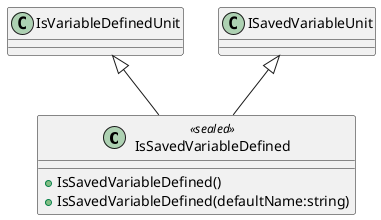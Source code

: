 @startuml
class IsSavedVariableDefined <<sealed>> {
    + IsSavedVariableDefined()
    + IsSavedVariableDefined(defaultName:string)
}
IsVariableDefinedUnit <|-- IsSavedVariableDefined
ISavedVariableUnit <|-- IsSavedVariableDefined
@enduml
